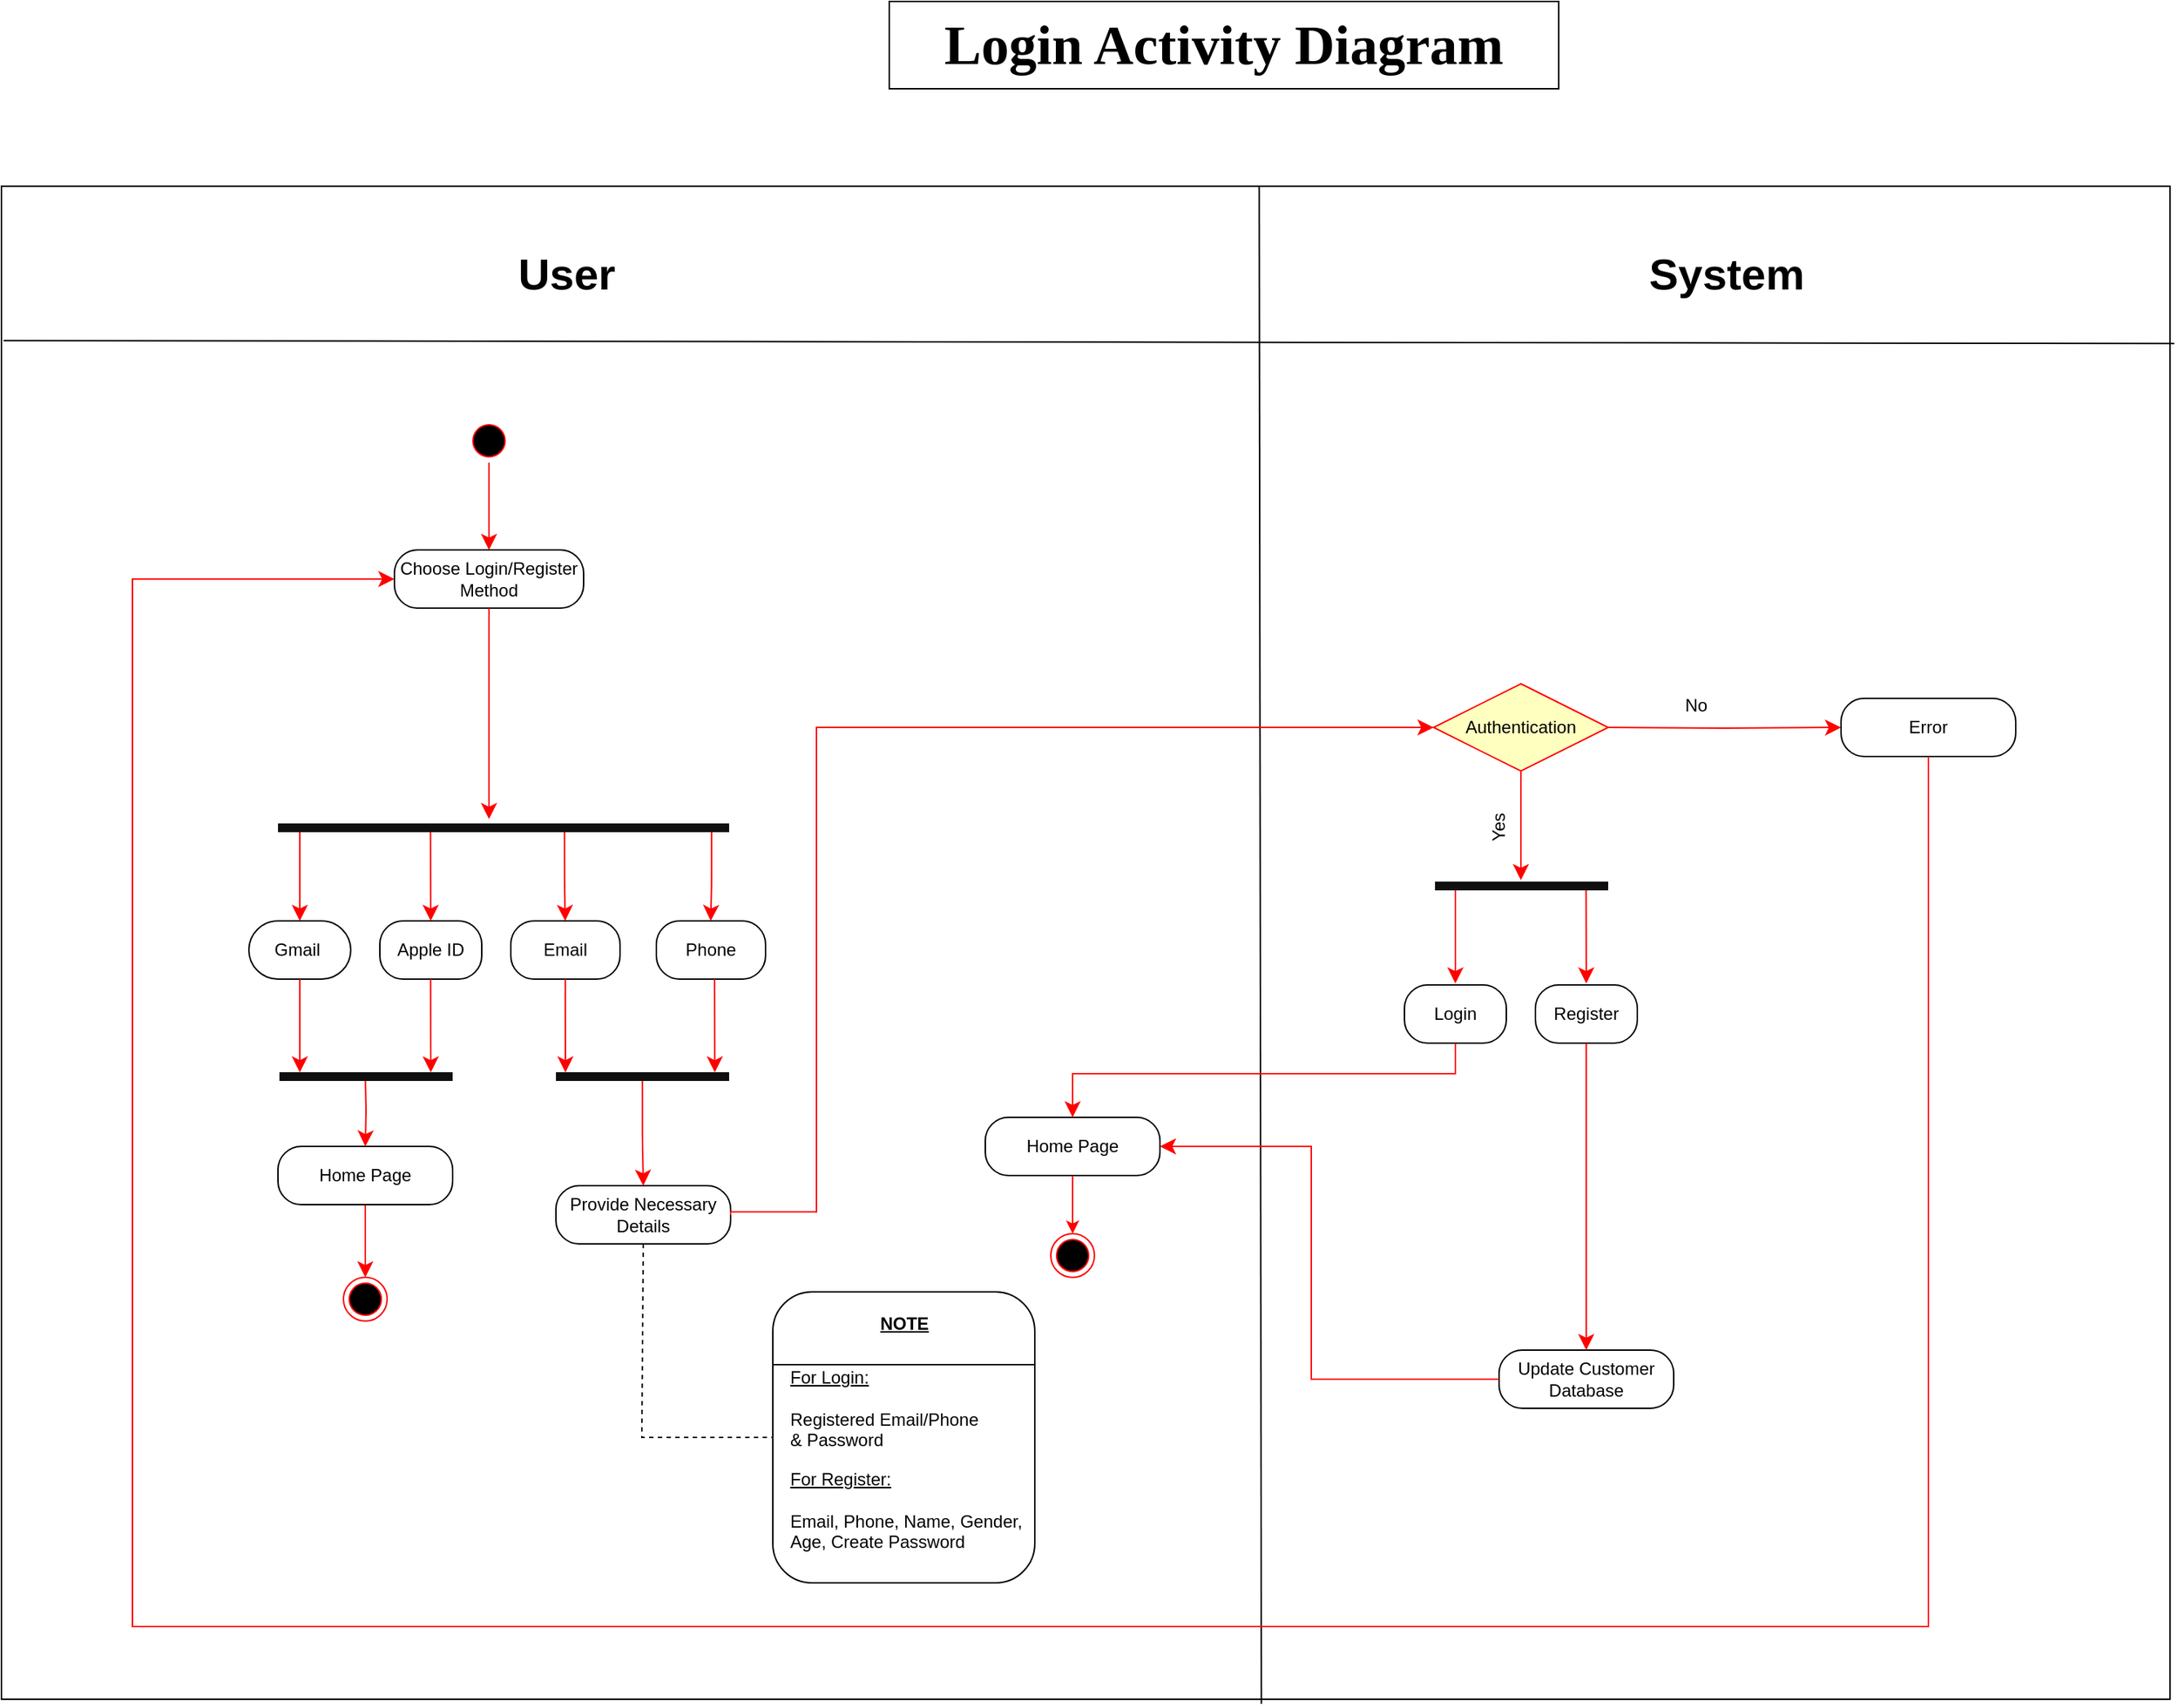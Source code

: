 <mxfile version="21.1.4" type="device">
  <diagram name="Page-1" id="t6IPkEwGfNj7ju7UmRx4">
    <mxGraphModel dx="1628" dy="1972" grid="1" gridSize="10" guides="1" tooltips="1" connect="1" arrows="1" fold="1" page="1" pageScale="1" pageWidth="850" pageHeight="1100" math="0" shadow="0">
      <root>
        <mxCell id="0" />
        <mxCell id="1" parent="0" />
        <mxCell id="LdjF6QLiRWB7mgE2KeXW-48" value="" style="rounded=0;whiteSpace=wrap;html=1;" parent="1" vertex="1">
          <mxGeometry x="110" y="110" width="1490" height="1040" as="geometry" />
        </mxCell>
        <mxCell id="Y1P2OGkWo0qMnBjNgQvx-2" value="" style="ellipse;html=1;shape=startState;fillColor=#000000;strokeColor=#ff0000;" parent="1" vertex="1">
          <mxGeometry x="430" y="270" width="30" height="30" as="geometry" />
        </mxCell>
        <mxCell id="Y1P2OGkWo0qMnBjNgQvx-3" value="" style="edgeStyle=orthogonalEdgeStyle;html=1;verticalAlign=bottom;endArrow=classic;endSize=8;strokeColor=#ff0000;rounded=0;entryX=0;entryY=0.5;entryDx=0;entryDy=0;exitX=0.5;exitY=1;exitDx=0;exitDy=0;" parent="1" source="Y1P2OGkWo0qMnBjNgQvx-2" edge="1">
          <mxGeometry relative="1" as="geometry">
            <mxPoint x="445" y="360" as="targetPoint" />
          </mxGeometry>
        </mxCell>
        <mxCell id="Y1P2OGkWo0qMnBjNgQvx-5" value="" style="endArrow=none;html=1;rounded=0;entryX=0.58;entryY=0;entryDx=0;entryDy=0;entryPerimeter=0;exitX=0.581;exitY=1.003;exitDx=0;exitDy=0;exitPerimeter=0;" parent="1" source="LdjF6QLiRWB7mgE2KeXW-48" target="LdjF6QLiRWB7mgE2KeXW-48" edge="1">
          <mxGeometry width="50" height="50" relative="1" as="geometry">
            <mxPoint x="984" y="868" as="sourcePoint" />
            <mxPoint x="870" y="100" as="targetPoint" />
          </mxGeometry>
        </mxCell>
        <mxCell id="Y1P2OGkWo0qMnBjNgQvx-8" value="&lt;b&gt;&lt;font style=&quot;font-size: 30px;&quot;&gt;User&lt;/font&gt;&lt;/b&gt;" style="text;html=1;align=center;verticalAlign=middle;resizable=0;points=[];autosize=1;strokeColor=none;fillColor=none;fontSize=25;" parent="1" vertex="1">
          <mxGeometry x="452.5" y="145" width="90" height="50" as="geometry" />
        </mxCell>
        <mxCell id="Y1P2OGkWo0qMnBjNgQvx-9" value="&lt;b&gt;&lt;font style=&quot;font-size: 30px;&quot;&gt;System&lt;/font&gt;&lt;/b&gt;" style="text;html=1;align=center;verticalAlign=middle;resizable=0;points=[];autosize=1;strokeColor=none;fillColor=none;fontSize=25;" parent="1" vertex="1">
          <mxGeometry x="1230" y="145" width="130" height="50" as="geometry" />
        </mxCell>
        <mxCell id="Y1P2OGkWo0qMnBjNgQvx-16" value="Provide Necessary&lt;br&gt;Details" style="rounded=1;whiteSpace=wrap;html=1;arcSize=40;" parent="1" vertex="1">
          <mxGeometry x="491" y="797" width="120" height="40" as="geometry" />
        </mxCell>
        <mxCell id="Y1P2OGkWo0qMnBjNgQvx-25" value="Update Customer&lt;br&gt;Database" style="rounded=1;whiteSpace=wrap;html=1;arcSize=40;" parent="1" vertex="1">
          <mxGeometry x="1139" y="910" width="120" height="40" as="geometry" />
        </mxCell>
        <mxCell id="Y1P2OGkWo0qMnBjNgQvx-26" value="" style="edgeStyle=orthogonalEdgeStyle;html=1;verticalAlign=bottom;endArrow=classic;endSize=8;strokeColor=#ff0000;rounded=0;entryX=0.5;entryY=0;entryDx=0;entryDy=0;exitX=0.5;exitY=1;exitDx=0;exitDy=0;" parent="1" source="LdjF6QLiRWB7mgE2KeXW-17" target="Y1P2OGkWo0qMnBjNgQvx-27" edge="1">
          <mxGeometry relative="1" as="geometry">
            <mxPoint x="460" y="675" as="targetPoint" />
            <mxPoint x="430" y="625" as="sourcePoint" />
          </mxGeometry>
        </mxCell>
        <mxCell id="Y1P2OGkWo0qMnBjNgQvx-27" value="" style="ellipse;html=1;shape=endState;fillColor=#000000;strokeColor=#ff0000;" parent="1" vertex="1">
          <mxGeometry x="345" y="860" width="30" height="30" as="geometry" />
        </mxCell>
        <mxCell id="LdjF6QLiRWB7mgE2KeXW-1" value="Choose Login/Register Method" style="rounded=1;whiteSpace=wrap;html=1;arcSize=40;" parent="1" vertex="1">
          <mxGeometry x="380" y="360" width="130" height="40" as="geometry" />
        </mxCell>
        <mxCell id="LdjF6QLiRWB7mgE2KeXW-16" value="" style="edgeStyle=orthogonalEdgeStyle;html=1;verticalAlign=bottom;endArrow=classic;endSize=8;strokeColor=#ff0000;rounded=0;entryX=0.5;entryY=0;entryDx=0;entryDy=0;exitX=0.499;exitY=0.656;exitDx=0;exitDy=0;exitPerimeter=0;" parent="1" source="_GsAvYN7NbOw1a1kJXOR-19" target="Y1P2OGkWo0qMnBjNgQvx-16" edge="1">
          <mxGeometry relative="1" as="geometry">
            <mxPoint x="680" y="910" as="targetPoint" />
            <mxPoint x="520" y="780.0" as="sourcePoint" />
          </mxGeometry>
        </mxCell>
        <mxCell id="LdjF6QLiRWB7mgE2KeXW-17" value="Home Page" style="rounded=1;whiteSpace=wrap;html=1;arcSize=40;" parent="1" vertex="1">
          <mxGeometry x="300" y="770" width="120" height="40" as="geometry" />
        </mxCell>
        <mxCell id="LdjF6QLiRWB7mgE2KeXW-19" value="" style="edgeStyle=orthogonalEdgeStyle;html=1;verticalAlign=bottom;endArrow=classic;endSize=8;strokeColor=#ff0000;rounded=0;entryX=0.5;entryY=0;entryDx=0;entryDy=0;" parent="1" target="LdjF6QLiRWB7mgE2KeXW-17" edge="1">
          <mxGeometry relative="1" as="geometry">
            <mxPoint x="410" y="540" as="targetPoint" />
            <mxPoint x="360" y="720" as="sourcePoint" />
          </mxGeometry>
        </mxCell>
        <mxCell id="LdjF6QLiRWB7mgE2KeXW-35" value="" style="group" parent="1" vertex="1" connectable="0">
          <mxGeometry x="640" y="870" width="180" height="200" as="geometry" />
        </mxCell>
        <mxCell id="LdjF6QLiRWB7mgE2KeXW-29" value="" style="rounded=1;whiteSpace=wrap;html=1;" parent="LdjF6QLiRWB7mgE2KeXW-35" vertex="1">
          <mxGeometry width="180" height="200" as="geometry" />
        </mxCell>
        <mxCell id="LdjF6QLiRWB7mgE2KeXW-30" value="" style="endArrow=none;html=1;exitX=1;exitY=0.25;exitDx=0;exitDy=0;entryX=0;entryY=0.25;entryDx=0;entryDy=0;" parent="LdjF6QLiRWB7mgE2KeXW-35" source="LdjF6QLiRWB7mgE2KeXW-29" target="LdjF6QLiRWB7mgE2KeXW-29" edge="1">
          <mxGeometry width="50" height="50" relative="1" as="geometry">
            <mxPoint x="-130" y="60" as="sourcePoint" />
            <mxPoint x="-80" y="10" as="targetPoint" />
          </mxGeometry>
        </mxCell>
        <mxCell id="LdjF6QLiRWB7mgE2KeXW-31" value="&lt;b&gt;&lt;u&gt;NOTE&lt;/u&gt;&lt;/b&gt;" style="text;html=1;align=center;verticalAlign=middle;resizable=0;points=[];autosize=1;" parent="LdjF6QLiRWB7mgE2KeXW-35" vertex="1">
          <mxGeometry x="65" y="12" width="50" height="20" as="geometry" />
        </mxCell>
        <mxCell id="LdjF6QLiRWB7mgE2KeXW-32" value="&lt;u&gt;For Login:&lt;br&gt;&lt;/u&gt;&lt;br&gt;Registered Email/Phone&lt;br&gt;&amp;amp; Password" style="text;html=1;align=left;verticalAlign=middle;resizable=0;points=[];autosize=1;" parent="LdjF6QLiRWB7mgE2KeXW-35" vertex="1">
          <mxGeometry x="10" y="50" width="140" height="60" as="geometry" />
        </mxCell>
        <mxCell id="LdjF6QLiRWB7mgE2KeXW-33" value="&lt;u&gt;For Register:&lt;br&gt;&lt;/u&gt;&lt;br&gt;Email, Phone, Name, Gender,&lt;br&gt;Age, Create Password" style="text;html=1;align=left;verticalAlign=middle;resizable=0;points=[];autosize=1;" parent="LdjF6QLiRWB7mgE2KeXW-35" vertex="1">
          <mxGeometry x="10" y="120" width="170" height="60" as="geometry" />
        </mxCell>
        <mxCell id="LdjF6QLiRWB7mgE2KeXW-41" value="Authentication" style="shape=rhombus;perimeter=rhombusPerimeter;whiteSpace=wrap;html=1;align=center;fillColor=#FFFFC0;strokeColor=#FF0000;gradientColor=none;" parent="1" vertex="1">
          <mxGeometry x="1094" y="452" width="120" height="60" as="geometry" />
        </mxCell>
        <mxCell id="LdjF6QLiRWB7mgE2KeXW-42" value="" style="edgeStyle=orthogonalEdgeStyle;html=1;verticalAlign=bottom;endArrow=classic;endSize=8;strokeColor=#ff0000;rounded=0;exitX=0.5;exitY=1;exitDx=0;exitDy=0;entryX=0.5;entryY=0;entryDx=0;entryDy=0;" parent="1" source="LdjF6QLiRWB7mgE2KeXW-41" edge="1">
          <mxGeometry relative="1" as="geometry">
            <mxPoint x="1154" y="587" as="targetPoint" />
            <mxPoint x="1164" y="637" as="sourcePoint" />
            <Array as="points" />
          </mxGeometry>
        </mxCell>
        <mxCell id="LdjF6QLiRWB7mgE2KeXW-43" value="Yes" style="text;html=1;align=center;verticalAlign=middle;resizable=0;points=[];autosize=1;strokeColor=none;fillColor=none;rotation=-90;" parent="1" vertex="1">
          <mxGeometry x="1124" y="541" width="30" height="20" as="geometry" />
        </mxCell>
        <mxCell id="LdjF6QLiRWB7mgE2KeXW-44" value="No" style="text;html=1;align=center;verticalAlign=middle;resizable=0;points=[];autosize=1;strokeColor=none;fillColor=none;" parent="1" vertex="1">
          <mxGeometry x="1259" y="457" width="30" height="20" as="geometry" />
        </mxCell>
        <mxCell id="LdjF6QLiRWB7mgE2KeXW-45" value="" style="edgeStyle=orthogonalEdgeStyle;html=1;verticalAlign=bottom;endArrow=classic;endSize=8;strokeColor=#ff0000;rounded=0;exitX=1;exitY=0.5;exitDx=0;exitDy=0;entryX=0;entryY=0.5;entryDx=0;entryDy=0;" parent="1" target="LdjF6QLiRWB7mgE2KeXW-46" edge="1">
          <mxGeometry relative="1" as="geometry">
            <mxPoint x="1354" y="522" as="targetPoint" />
            <mxPoint x="1214" y="482" as="sourcePoint" />
            <Array as="points" />
          </mxGeometry>
        </mxCell>
        <mxCell id="LdjF6QLiRWB7mgE2KeXW-46" value="Error" style="rounded=1;whiteSpace=wrap;html=1;arcSize=40;" parent="1" vertex="1">
          <mxGeometry x="1374" y="462" width="120" height="40" as="geometry" />
        </mxCell>
        <mxCell id="LdjF6QLiRWB7mgE2KeXW-47" value="" style="edgeStyle=orthogonalEdgeStyle;html=1;verticalAlign=bottom;endArrow=classic;endSize=8;strokeColor=#ff0000;rounded=0;exitX=0.5;exitY=1;exitDx=0;exitDy=0;entryX=0;entryY=0.5;entryDx=0;entryDy=0;" parent="1" source="LdjF6QLiRWB7mgE2KeXW-46" target="LdjF6QLiRWB7mgE2KeXW-1" edge="1">
          <mxGeometry relative="1" as="geometry">
            <mxPoint x="1434" y="672" as="targetPoint" />
            <mxPoint x="1444" y="722" as="sourcePoint" />
            <Array as="points">
              <mxPoint x="1434" y="1100" />
              <mxPoint x="200" y="1100" />
              <mxPoint x="200" y="380" />
            </Array>
          </mxGeometry>
        </mxCell>
        <mxCell id="LdjF6QLiRWB7mgE2KeXW-49" value="" style="endArrow=none;html=1;exitX=0.001;exitY=0.102;exitDx=0;exitDy=0;exitPerimeter=0;entryX=1.002;entryY=0.104;entryDx=0;entryDy=0;entryPerimeter=0;" parent="1" source="LdjF6QLiRWB7mgE2KeXW-48" target="LdjF6QLiRWB7mgE2KeXW-48" edge="1">
          <mxGeometry width="50" height="50" relative="1" as="geometry">
            <mxPoint x="710" y="420" as="sourcePoint" />
            <mxPoint x="1450" y="60" as="targetPoint" />
          </mxGeometry>
        </mxCell>
        <mxCell id="_GsAvYN7NbOw1a1kJXOR-2" value="" style="edgeStyle=orthogonalEdgeStyle;html=1;verticalAlign=bottom;endArrow=classic;endSize=8;strokeColor=#ff0000;rounded=0;exitX=0.5;exitY=1;exitDx=0;exitDy=0;" parent="1" source="LdjF6QLiRWB7mgE2KeXW-1" edge="1">
          <mxGeometry relative="1" as="geometry">
            <mxPoint x="445" y="545" as="targetPoint" />
            <mxPoint x="-50" y="410" as="sourcePoint" />
          </mxGeometry>
        </mxCell>
        <mxCell id="_GsAvYN7NbOw1a1kJXOR-8" value="Gmail&amp;nbsp;" style="rounded=1;whiteSpace=wrap;html=1;arcSize=50;" parent="1" vertex="1">
          <mxGeometry x="280" y="615" width="70" height="40" as="geometry" />
        </mxCell>
        <mxCell id="_GsAvYN7NbOw1a1kJXOR-9" value="Email" style="rounded=1;whiteSpace=wrap;html=1;arcSize=40;" parent="1" vertex="1">
          <mxGeometry x="460" y="615" width="75" height="40" as="geometry" />
        </mxCell>
        <mxCell id="_GsAvYN7NbOw1a1kJXOR-10" value="Phone" style="rounded=1;whiteSpace=wrap;html=1;arcSize=40;" parent="1" vertex="1">
          <mxGeometry x="560" y="615" width="75" height="40" as="geometry" />
        </mxCell>
        <mxCell id="_GsAvYN7NbOw1a1kJXOR-11" value="Apple ID" style="rounded=1;whiteSpace=wrap;html=1;arcSize=40;" parent="1" vertex="1">
          <mxGeometry x="370" y="615" width="70" height="40" as="geometry" />
        </mxCell>
        <mxCell id="_GsAvYN7NbOw1a1kJXOR-3" value="" style="edgeStyle=orthogonalEdgeStyle;html=1;verticalAlign=bottom;endArrow=classic;endSize=8;strokeColor=#ff0000;rounded=0;entryX=0.5;entryY=0;entryDx=0;entryDy=0;exitX=0.5;exitY=1;exitDx=0;exitDy=0;" parent="1" target="_GsAvYN7NbOw1a1kJXOR-8" edge="1">
          <mxGeometry x="300" y="545" as="geometry">
            <mxPoint x="320" y="610" as="targetPoint" />
            <mxPoint x="320" y="550" as="sourcePoint" />
            <Array as="points">
              <mxPoint x="315" y="550" />
            </Array>
          </mxGeometry>
        </mxCell>
        <mxCell id="_GsAvYN7NbOw1a1kJXOR-4" value="" style="edgeStyle=orthogonalEdgeStyle;html=1;verticalAlign=bottom;endArrow=classic;endSize=8;strokeColor=#ff0000;rounded=0;entryX=0;entryY=0.5;entryDx=0;entryDy=0;exitX=0.338;exitY=0.485;exitDx=0;exitDy=0;exitPerimeter=0;" parent="1" source="_GsAvYN7NbOw1a1kJXOR-13" edge="1">
          <mxGeometry x="304.93" y="550" as="geometry">
            <mxPoint x="404.93" y="615" as="targetPoint" />
            <mxPoint x="404.93" y="555" as="sourcePoint" />
            <Array as="points">
              <mxPoint x="405" y="555" />
            </Array>
          </mxGeometry>
        </mxCell>
        <mxCell id="_GsAvYN7NbOw1a1kJXOR-5" value="" style="edgeStyle=orthogonalEdgeStyle;html=1;verticalAlign=bottom;endArrow=classic;endSize=8;strokeColor=#ff0000;rounded=0;entryX=0;entryY=0.5;entryDx=0;entryDy=0;exitX=0.635;exitY=0.584;exitDx=0;exitDy=0;exitPerimeter=0;" parent="1" source="_GsAvYN7NbOw1a1kJXOR-13" edge="1">
          <mxGeometry x="307.33" y="550" as="geometry">
            <mxPoint x="497.33" y="615" as="targetPoint" />
            <mxPoint x="497.33" y="555" as="sourcePoint" />
          </mxGeometry>
        </mxCell>
        <mxCell id="_GsAvYN7NbOw1a1kJXOR-6" value="" style="edgeStyle=orthogonalEdgeStyle;html=1;verticalAlign=bottom;endArrow=classic;endSize=8;strokeColor=#ff0000;rounded=0;entryX=0;entryY=0.5;entryDx=0;entryDy=0;exitX=0.961;exitY=0.496;exitDx=0;exitDy=0;exitPerimeter=0;" parent="1" source="_GsAvYN7NbOw1a1kJXOR-13" edge="1">
          <mxGeometry x="327.33" y="550" as="geometry">
            <mxPoint x="597.33" y="615" as="targetPoint" />
            <mxPoint x="597.33" y="555" as="sourcePoint" />
            <Array as="points">
              <mxPoint x="598" y="590" />
              <mxPoint x="597" y="590" />
            </Array>
          </mxGeometry>
        </mxCell>
        <mxCell id="_GsAvYN7NbOw1a1kJXOR-13" value="" style="shape=line;html=1;strokeWidth=6;strokeColor=#0f0f0f;" parent="1" vertex="1">
          <mxGeometry x="300" y="546" width="310" height="10" as="geometry" />
        </mxCell>
        <mxCell id="_GsAvYN7NbOw1a1kJXOR-14" value="" style="edgeStyle=orthogonalEdgeStyle;html=1;verticalAlign=bottom;endArrow=classic;endSize=8;strokeColor=#ff0000;rounded=0;entryX=0;entryY=0.5;entryDx=0;entryDy=0;exitX=0.5;exitY=1;exitDx=0;exitDy=0;" parent="1" source="_GsAvYN7NbOw1a1kJXOR-8" edge="1">
          <mxGeometry x="215.01" y="654.15" as="geometry">
            <mxPoint x="315.01" y="719.15" as="targetPoint" />
            <mxPoint x="314.86" y="655" as="sourcePoint" />
            <Array as="points" />
          </mxGeometry>
        </mxCell>
        <mxCell id="_GsAvYN7NbOw1a1kJXOR-15" value="" style="edgeStyle=orthogonalEdgeStyle;html=1;verticalAlign=bottom;endArrow=classic;endSize=8;strokeColor=#ff0000;rounded=0;entryX=0;entryY=0.5;entryDx=0;entryDy=0;exitX=0.338;exitY=0.485;exitDx=0;exitDy=0;exitPerimeter=0;" parent="1" edge="1">
          <mxGeometry x="305.01" y="654.15" as="geometry">
            <mxPoint x="405.01" y="719.15" as="targetPoint" />
            <mxPoint x="404.86" y="655" as="sourcePoint" />
            <Array as="points">
              <mxPoint x="405.08" y="687.15" />
            </Array>
          </mxGeometry>
        </mxCell>
        <mxCell id="_GsAvYN7NbOw1a1kJXOR-16" value="" style="edgeStyle=orthogonalEdgeStyle;html=1;verticalAlign=bottom;endArrow=classic;endSize=8;strokeColor=#ff0000;rounded=0;entryX=0;entryY=0.5;entryDx=0;entryDy=0;exitX=0.338;exitY=0.485;exitDx=0;exitDy=0;exitPerimeter=0;" parent="1" edge="1">
          <mxGeometry x="397.51" y="654.15" as="geometry">
            <mxPoint x="497.51" y="719.15" as="targetPoint" />
            <mxPoint x="497.36" y="655" as="sourcePoint" />
            <Array as="points">
              <mxPoint x="497.58" y="659.15" />
            </Array>
          </mxGeometry>
        </mxCell>
        <mxCell id="_GsAvYN7NbOw1a1kJXOR-17" value="" style="edgeStyle=orthogonalEdgeStyle;html=1;verticalAlign=bottom;endArrow=classic;endSize=8;strokeColor=#ff0000;rounded=0;entryX=0;entryY=0.5;entryDx=0;entryDy=0;exitX=0.338;exitY=0.485;exitDx=0;exitDy=0;exitPerimeter=0;" parent="1" edge="1">
          <mxGeometry x="500.15" y="654.15" as="geometry">
            <mxPoint x="600.15" y="719.15" as="targetPoint" />
            <mxPoint x="600" y="655" as="sourcePoint" />
            <Array as="points">
              <mxPoint x="600.22" y="659.15" />
            </Array>
          </mxGeometry>
        </mxCell>
        <mxCell id="_GsAvYN7NbOw1a1kJXOR-18" value="" style="shape=line;html=1;strokeWidth=6;strokeColor=#0f0f0f;" parent="1" vertex="1">
          <mxGeometry x="301" y="717" width="119" height="10" as="geometry" />
        </mxCell>
        <mxCell id="_GsAvYN7NbOw1a1kJXOR-19" value="" style="shape=line;html=1;strokeWidth=6;strokeColor=#0f0f0f;" parent="1" vertex="1">
          <mxGeometry x="491" y="717" width="119" height="10" as="geometry" />
        </mxCell>
        <mxCell id="_GsAvYN7NbOw1a1kJXOR-20" value="" style="endArrow=none;dashed=1;html=1;exitX=0.5;exitY=1;exitDx=0;exitDy=0;entryX=0;entryY=0.5;entryDx=0;entryDy=0;rounded=0;" parent="1" source="Y1P2OGkWo0qMnBjNgQvx-16" target="LdjF6QLiRWB7mgE2KeXW-29" edge="1">
          <mxGeometry width="50" height="50" relative="1" as="geometry">
            <mxPoint x="800" y="720" as="sourcePoint" />
            <mxPoint x="850" y="670" as="targetPoint" />
            <Array as="points">
              <mxPoint x="550" y="970" />
            </Array>
          </mxGeometry>
        </mxCell>
        <mxCell id="_GsAvYN7NbOw1a1kJXOR-21" value="" style="edgeStyle=orthogonalEdgeStyle;html=1;verticalAlign=bottom;endArrow=classic;endSize=8;strokeColor=#ff0000;rounded=0;entryX=0;entryY=0.5;entryDx=0;entryDy=0;exitX=1;exitY=0.5;exitDx=0;exitDy=0;" parent="1" source="Y1P2OGkWo0qMnBjNgQvx-16" target="LdjF6QLiRWB7mgE2KeXW-41" edge="1">
          <mxGeometry relative="1" as="geometry">
            <mxPoint x="660" y="855" as="targetPoint" />
            <mxPoint x="660" y="795" as="sourcePoint" />
            <Array as="points">
              <mxPoint x="670" y="815" />
              <mxPoint x="670" y="482" />
            </Array>
          </mxGeometry>
        </mxCell>
        <mxCell id="TMxtDJOLsaNCBTGR0uNm-2" value="" style="ellipse;html=1;shape=endState;fillColor=#000000;strokeColor=#ff0000;" parent="1" vertex="1">
          <mxGeometry x="831" y="830" width="30" height="30" as="geometry" />
        </mxCell>
        <mxCell id="TMxtDJOLsaNCBTGR0uNm-3" value="Home Page" style="rounded=1;whiteSpace=wrap;html=1;arcSize=40;" parent="1" vertex="1">
          <mxGeometry x="786" y="750" width="120" height="40" as="geometry" />
        </mxCell>
        <mxCell id="TMxtDJOLsaNCBTGR0uNm-8" value="" style="endArrow=classic;html=1;strokeColor=#FF0000;rounded=0;entryX=0.5;entryY=0;entryDx=0;entryDy=0;exitX=0.5;exitY=1;exitDx=0;exitDy=0;" parent="1" source="TMxtDJOLsaNCBTGR0uNm-3" target="TMxtDJOLsaNCBTGR0uNm-2" edge="1">
          <mxGeometry width="50" height="50" relative="1" as="geometry">
            <mxPoint x="1144" y="907" as="sourcePoint" />
            <mxPoint x="965" y="907" as="targetPoint" />
          </mxGeometry>
        </mxCell>
        <mxCell id="FlQZiOXVQ-BK9udVIOir-9" value="Login" style="rounded=1;whiteSpace=wrap;html=1;arcSize=40;" parent="1" vertex="1">
          <mxGeometry x="1074" y="659" width="70" height="40" as="geometry" />
        </mxCell>
        <mxCell id="FlQZiOXVQ-BK9udVIOir-10" value="Register" style="rounded=1;whiteSpace=wrap;html=1;arcSize=40;" parent="1" vertex="1">
          <mxGeometry x="1164" y="659" width="70" height="40" as="geometry" />
        </mxCell>
        <mxCell id="FlQZiOXVQ-BK9udVIOir-11" value="" style="edgeStyle=orthogonalEdgeStyle;html=1;verticalAlign=bottom;endArrow=classic;endSize=8;strokeColor=#ff0000;rounded=0;entryX=0.5;entryY=0;entryDx=0;entryDy=0;exitX=0.5;exitY=1;exitDx=0;exitDy=0;" parent="1" edge="1">
          <mxGeometry x="1094" y="588" as="geometry">
            <mxPoint x="1109" y="658" as="targetPoint" />
            <mxPoint x="1114" y="593" as="sourcePoint" />
            <Array as="points">
              <mxPoint x="1109" y="593" />
            </Array>
          </mxGeometry>
        </mxCell>
        <mxCell id="FlQZiOXVQ-BK9udVIOir-12" value="" style="edgeStyle=orthogonalEdgeStyle;html=1;verticalAlign=bottom;endArrow=classic;endSize=8;strokeColor=#ff0000;rounded=0;entryX=0;entryY=0.5;entryDx=0;entryDy=0;exitX=0.338;exitY=0.485;exitDx=0;exitDy=0;exitPerimeter=0;" parent="1" edge="1">
          <mxGeometry x="1098.93" y="593" as="geometry">
            <mxPoint x="1198.93" y="658" as="targetPoint" />
            <mxPoint x="1198.78" y="593.85" as="sourcePoint" />
            <Array as="points">
              <mxPoint x="1199" y="598" />
            </Array>
          </mxGeometry>
        </mxCell>
        <mxCell id="FlQZiOXVQ-BK9udVIOir-13" value="" style="edgeStyle=orthogonalEdgeStyle;html=1;verticalAlign=bottom;endArrow=classic;endSize=8;strokeColor=#ff0000;rounded=0;entryX=0.5;entryY=0;entryDx=0;entryDy=0;exitX=0.5;exitY=1;exitDx=0;exitDy=0;" parent="1" source="FlQZiOXVQ-BK9udVIOir-9" target="TMxtDJOLsaNCBTGR0uNm-3" edge="1">
          <mxGeometry x="1009.01" y="698.15" as="geometry">
            <mxPoint x="1109.01" y="763.15" as="targetPoint" />
            <mxPoint x="1108.86" y="699" as="sourcePoint" />
            <Array as="points">
              <mxPoint x="1109" y="720" />
              <mxPoint x="846" y="720" />
            </Array>
          </mxGeometry>
        </mxCell>
        <mxCell id="FlQZiOXVQ-BK9udVIOir-14" value="" style="edgeStyle=orthogonalEdgeStyle;html=1;verticalAlign=bottom;endArrow=classic;endSize=8;strokeColor=#ff0000;rounded=0;entryX=0.5;entryY=0;entryDx=0;entryDy=0;exitX=0.338;exitY=0.485;exitDx=0;exitDy=0;exitPerimeter=0;" parent="1" target="Y1P2OGkWo0qMnBjNgQvx-25" edge="1">
          <mxGeometry x="1099.01" y="698.15" as="geometry">
            <mxPoint x="1199.01" y="763.15" as="targetPoint" />
            <mxPoint x="1198.86" y="699" as="sourcePoint" />
            <Array as="points">
              <mxPoint x="1199" y="910" />
            </Array>
          </mxGeometry>
        </mxCell>
        <mxCell id="FlQZiOXVQ-BK9udVIOir-15" value="" style="shape=line;html=1;strokeWidth=6;strokeColor=#0f0f0f;" parent="1" vertex="1">
          <mxGeometry x="1095" y="586" width="119" height="10" as="geometry" />
        </mxCell>
        <mxCell id="FlQZiOXVQ-BK9udVIOir-16" value="" style="edgeStyle=orthogonalEdgeStyle;html=1;verticalAlign=bottom;endArrow=classic;endSize=8;strokeColor=#ff0000;rounded=0;entryX=1;entryY=0.5;entryDx=0;entryDy=0;exitX=0;exitY=0.5;exitDx=0;exitDy=0;" parent="1" source="Y1P2OGkWo0qMnBjNgQvx-25" target="TMxtDJOLsaNCBTGR0uNm-3" edge="1">
          <mxGeometry x="1108.93" y="901" as="geometry">
            <mxPoint x="1208.93" y="966" as="targetPoint" />
            <mxPoint x="1208.78" y="901.85" as="sourcePoint" />
            <Array as="points">
              <mxPoint x="1010" y="930" />
              <mxPoint x="1010" y="770" />
            </Array>
          </mxGeometry>
        </mxCell>
        <mxCell id="NxZndG77QdEew6xyaiXL-1" value="&lt;font size=&quot;1&quot; face=&quot;Comic Sans MS&quot;&gt;&lt;b style=&quot;font-size: 38px;&quot;&gt;Login Activity Diagram&lt;/b&gt;&lt;/font&gt;" style="rounded=0;whiteSpace=wrap;html=1;" vertex="1" parent="1">
          <mxGeometry x="720" y="-17" width="460" height="60" as="geometry" />
        </mxCell>
      </root>
    </mxGraphModel>
  </diagram>
</mxfile>
